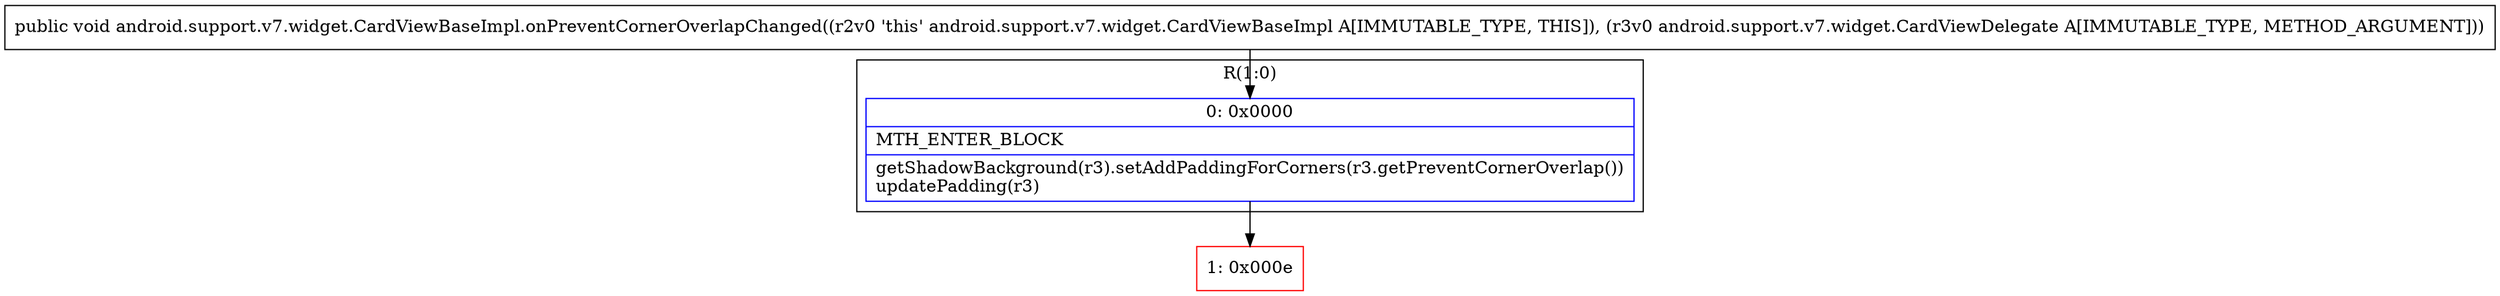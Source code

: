 digraph "CFG forandroid.support.v7.widget.CardViewBaseImpl.onPreventCornerOverlapChanged(Landroid\/support\/v7\/widget\/CardViewDelegate;)V" {
subgraph cluster_Region_661385693 {
label = "R(1:0)";
node [shape=record,color=blue];
Node_0 [shape=record,label="{0\:\ 0x0000|MTH_ENTER_BLOCK\l|getShadowBackground(r3).setAddPaddingForCorners(r3.getPreventCornerOverlap())\lupdatePadding(r3)\l}"];
}
Node_1 [shape=record,color=red,label="{1\:\ 0x000e}"];
MethodNode[shape=record,label="{public void android.support.v7.widget.CardViewBaseImpl.onPreventCornerOverlapChanged((r2v0 'this' android.support.v7.widget.CardViewBaseImpl A[IMMUTABLE_TYPE, THIS]), (r3v0 android.support.v7.widget.CardViewDelegate A[IMMUTABLE_TYPE, METHOD_ARGUMENT])) }"];
MethodNode -> Node_0;
Node_0 -> Node_1;
}

